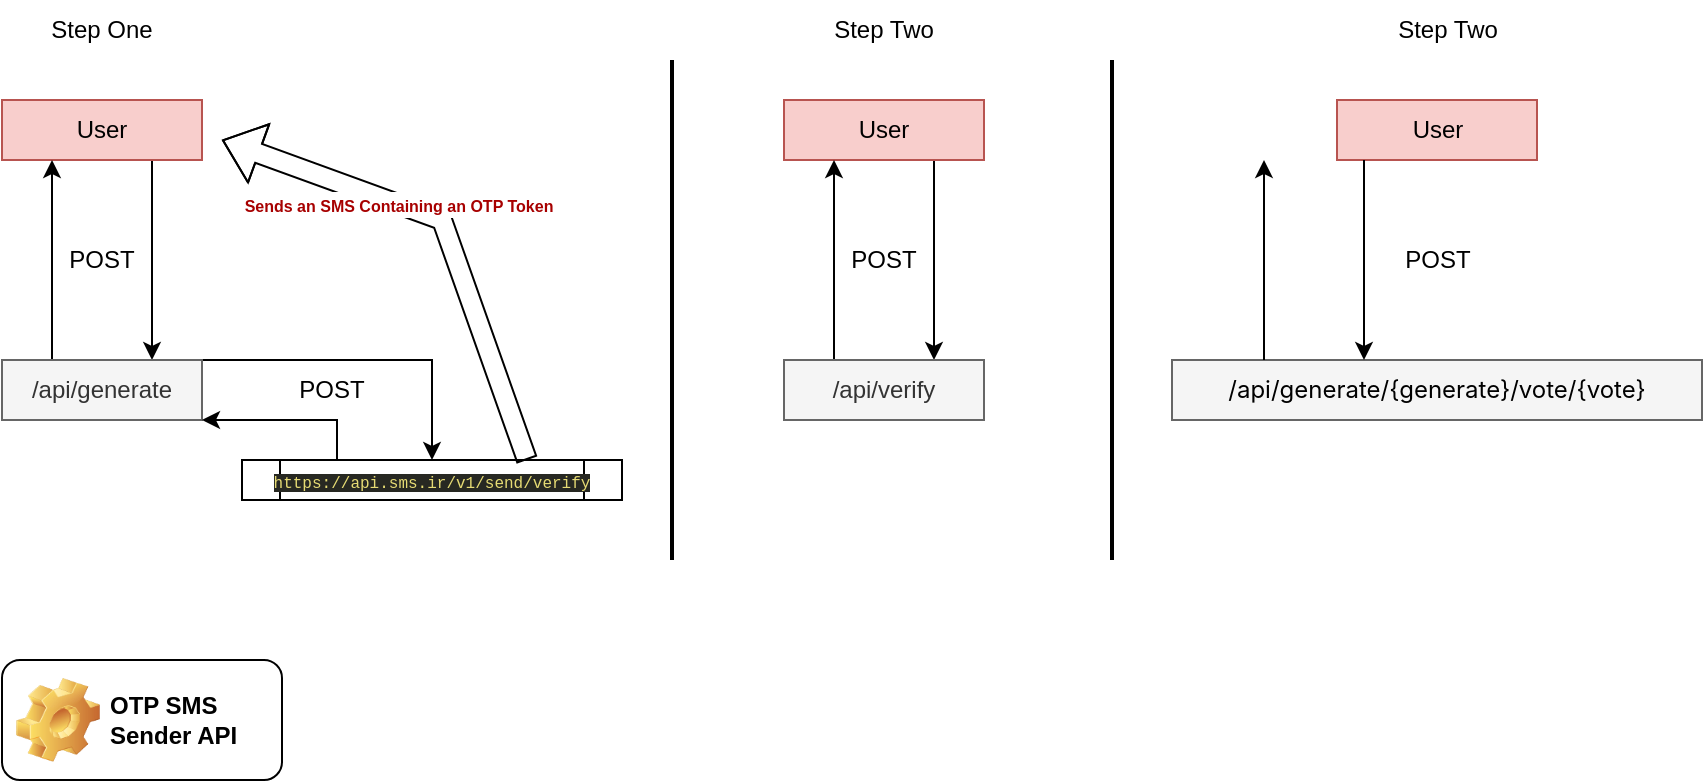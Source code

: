 <mxfile version="28.0.6">
  <diagram name="Page-1" id="VsPK80u84I4SX8wCz1L9">
    <mxGraphModel dx="872" dy="547" grid="1" gridSize="10" guides="1" tooltips="1" connect="1" arrows="1" fold="1" page="1" pageScale="1" pageWidth="1654" pageHeight="1169" math="0" shadow="0">
      <root>
        <mxCell id="0" />
        <mxCell id="1" parent="0" />
        <mxCell id="5nzX1RiBycqc1I2wQRXT-15" style="edgeStyle=orthogonalEdgeStyle;rounded=0;orthogonalLoop=1;jettySize=auto;html=1;exitX=0.75;exitY=1;exitDx=0;exitDy=0;entryX=0.75;entryY=0;entryDx=0;entryDy=0;" edge="1" parent="1" source="5nzX1RiBycqc1I2wQRXT-3" target="5nzX1RiBycqc1I2wQRXT-6">
          <mxGeometry relative="1" as="geometry" />
        </mxCell>
        <mxCell id="5nzX1RiBycqc1I2wQRXT-3" value="User" style="text;html=1;align=center;verticalAlign=middle;whiteSpace=wrap;rounded=0;fillColor=#f8cecc;strokeColor=#b85450;" vertex="1" parent="1">
          <mxGeometry x="140" y="80" width="100" height="30" as="geometry" />
        </mxCell>
        <mxCell id="5nzX1RiBycqc1I2wQRXT-16" style="edgeStyle=orthogonalEdgeStyle;rounded=0;orthogonalLoop=1;jettySize=auto;html=1;exitX=0.25;exitY=0;exitDx=0;exitDy=0;entryX=0.25;entryY=1;entryDx=0;entryDy=0;" edge="1" parent="1" source="5nzX1RiBycqc1I2wQRXT-6" target="5nzX1RiBycqc1I2wQRXT-3">
          <mxGeometry relative="1" as="geometry" />
        </mxCell>
        <mxCell id="5nzX1RiBycqc1I2wQRXT-29" style="edgeStyle=orthogonalEdgeStyle;rounded=0;orthogonalLoop=1;jettySize=auto;html=1;exitX=1;exitY=0;exitDx=0;exitDy=0;entryX=0.5;entryY=0;entryDx=0;entryDy=0;" edge="1" parent="1" source="5nzX1RiBycqc1I2wQRXT-6" target="5nzX1RiBycqc1I2wQRXT-27">
          <mxGeometry relative="1" as="geometry">
            <Array as="points">
              <mxPoint x="355" y="210" />
            </Array>
          </mxGeometry>
        </mxCell>
        <mxCell id="5nzX1RiBycqc1I2wQRXT-6" value="/api/generate" style="text;html=1;align=center;verticalAlign=middle;whiteSpace=wrap;rounded=0;fillColor=#f5f5f5;fontColor=#333333;strokeColor=#666666;" vertex="1" parent="1">
          <mxGeometry x="140" y="210" width="100" height="30" as="geometry" />
        </mxCell>
        <mxCell id="5nzX1RiBycqc1I2wQRXT-17" value="POST" style="text;html=1;align=center;verticalAlign=middle;whiteSpace=wrap;rounded=0;" vertex="1" parent="1">
          <mxGeometry x="165" y="150" width="50" height="20" as="geometry" />
        </mxCell>
        <mxCell id="5nzX1RiBycqc1I2wQRXT-18" value="Step One" style="text;html=1;align=center;verticalAlign=middle;whiteSpace=wrap;rounded=0;" vertex="1" parent="1">
          <mxGeometry x="160" y="30" width="60" height="30" as="geometry" />
        </mxCell>
        <mxCell id="5nzX1RiBycqc1I2wQRXT-19" style="edgeStyle=orthogonalEdgeStyle;rounded=0;orthogonalLoop=1;jettySize=auto;html=1;exitX=0.75;exitY=1;exitDx=0;exitDy=0;entryX=0.75;entryY=0;entryDx=0;entryDy=0;" edge="1" parent="1" source="5nzX1RiBycqc1I2wQRXT-20" target="5nzX1RiBycqc1I2wQRXT-22">
          <mxGeometry relative="1" as="geometry" />
        </mxCell>
        <mxCell id="5nzX1RiBycqc1I2wQRXT-20" value="User" style="text;html=1;align=center;verticalAlign=middle;whiteSpace=wrap;rounded=0;fillColor=#f8cecc;strokeColor=#b85450;" vertex="1" parent="1">
          <mxGeometry x="531" y="80" width="100" height="30" as="geometry" />
        </mxCell>
        <mxCell id="5nzX1RiBycqc1I2wQRXT-21" style="edgeStyle=orthogonalEdgeStyle;rounded=0;orthogonalLoop=1;jettySize=auto;html=1;exitX=0.25;exitY=0;exitDx=0;exitDy=0;entryX=0.25;entryY=1;entryDx=0;entryDy=0;" edge="1" parent="1" source="5nzX1RiBycqc1I2wQRXT-22" target="5nzX1RiBycqc1I2wQRXT-20">
          <mxGeometry relative="1" as="geometry" />
        </mxCell>
        <mxCell id="5nzX1RiBycqc1I2wQRXT-22" value="/api/verify" style="text;html=1;align=center;verticalAlign=middle;whiteSpace=wrap;rounded=0;fillColor=#f5f5f5;fontColor=#333333;strokeColor=#666666;" vertex="1" parent="1">
          <mxGeometry x="531" y="210" width="100" height="30" as="geometry" />
        </mxCell>
        <mxCell id="5nzX1RiBycqc1I2wQRXT-23" value="POST" style="text;html=1;align=center;verticalAlign=middle;whiteSpace=wrap;rounded=0;" vertex="1" parent="1">
          <mxGeometry x="556" y="150" width="50" height="20" as="geometry" />
        </mxCell>
        <mxCell id="5nzX1RiBycqc1I2wQRXT-24" value="Step Two" style="text;html=1;align=center;verticalAlign=middle;whiteSpace=wrap;rounded=0;" vertex="1" parent="1">
          <mxGeometry x="551" y="30" width="60" height="30" as="geometry" />
        </mxCell>
        <mxCell id="5nzX1RiBycqc1I2wQRXT-28" style="edgeStyle=orthogonalEdgeStyle;rounded=0;orthogonalLoop=1;jettySize=auto;html=1;exitX=0.25;exitY=0;exitDx=0;exitDy=0;entryX=1;entryY=1;entryDx=0;entryDy=0;" edge="1" parent="1" source="5nzX1RiBycqc1I2wQRXT-27" target="5nzX1RiBycqc1I2wQRXT-6">
          <mxGeometry relative="1" as="geometry" />
        </mxCell>
        <mxCell id="5nzX1RiBycqc1I2wQRXT-27" value="&lt;span style=&quot;color: rgb(230, 219, 116); font-family: &amp;quot;Times New Roman (Headings CS)&amp;quot;, Consolas, &amp;quot;Courier New&amp;quot;, monospace; font-size: 8px; white-space: pre; background-color: rgb(39, 40, 34);&quot;&gt;https://api.sms.ir/v1/send/verify&lt;/span&gt;" style="shape=process;whiteSpace=wrap;html=1;backgroundOutline=1;" vertex="1" parent="1">
          <mxGeometry x="260" y="260" width="190" height="20" as="geometry" />
        </mxCell>
        <mxCell id="5nzX1RiBycqc1I2wQRXT-30" value="POST" style="text;html=1;align=center;verticalAlign=middle;whiteSpace=wrap;rounded=0;" vertex="1" parent="1">
          <mxGeometry x="280" y="215" width="50" height="20" as="geometry" />
        </mxCell>
        <mxCell id="5nzX1RiBycqc1I2wQRXT-31" value="" style="shape=flexArrow;endArrow=classic;html=1;rounded=0;exitX=0.75;exitY=0;exitDx=0;exitDy=0;" edge="1" parent="1" source="5nzX1RiBycqc1I2wQRXT-27">
          <mxGeometry width="50" height="50" relative="1" as="geometry">
            <mxPoint x="420" y="210" as="sourcePoint" />
            <mxPoint x="250" y="100" as="targetPoint" />
            <Array as="points">
              <mxPoint x="360" y="140" />
            </Array>
          </mxGeometry>
        </mxCell>
        <mxCell id="5nzX1RiBycqc1I2wQRXT-32" value="&lt;font style=&quot;font-size: 8px; color: rgb(167, 0, 0);&quot;&gt;&lt;b&gt;Sends an SMS Containing an OTP Token&lt;/b&gt;&lt;/font&gt;" style="edgeLabel;html=1;align=center;verticalAlign=middle;resizable=0;points=[];" vertex="1" connectable="0" parent="5nzX1RiBycqc1I2wQRXT-31">
          <mxGeometry x="0.242" relative="1" as="geometry">
            <mxPoint as="offset" />
          </mxGeometry>
        </mxCell>
        <mxCell id="5nzX1RiBycqc1I2wQRXT-34" value="User" style="text;html=1;align=center;verticalAlign=middle;whiteSpace=wrap;rounded=0;fillColor=#f8cecc;strokeColor=#b85450;" vertex="1" parent="1">
          <mxGeometry x="807.5" y="80" width="100" height="30" as="geometry" />
        </mxCell>
        <mxCell id="5nzX1RiBycqc1I2wQRXT-36" value="&lt;span style=&quot;font-family: Inter, system-ui, -apple-system, BlinkMacSystemFont, &amp;quot;Segoe UI&amp;quot;, Roboto, Oxygen, Ubuntu, Cantarell, &amp;quot;Fira Sans&amp;quot;, &amp;quot;Droid Sans&amp;quot;, Helvetica, Arial, sans-serif; text-align: left; white-space-collapse: preserve;&quot;&gt;&lt;font style=&quot;color: rgb(0, 0, 0);&quot;&gt;/api/generate/{generate}/vote/{vote}&lt;/font&gt;&lt;/span&gt;" style="text;html=1;align=center;verticalAlign=middle;whiteSpace=wrap;rounded=0;fillColor=#f5f5f5;fontColor=#333333;strokeColor=#666666;" vertex="1" parent="1">
          <mxGeometry x="725" y="210" width="265" height="30" as="geometry" />
        </mxCell>
        <mxCell id="5nzX1RiBycqc1I2wQRXT-37" value="POST" style="text;html=1;align=center;verticalAlign=middle;whiteSpace=wrap;rounded=0;" vertex="1" parent="1">
          <mxGeometry x="832.5" y="150" width="50" height="20" as="geometry" />
        </mxCell>
        <mxCell id="5nzX1RiBycqc1I2wQRXT-38" value="Step Two" style="text;html=1;align=center;verticalAlign=middle;whiteSpace=wrap;rounded=0;" vertex="1" parent="1">
          <mxGeometry x="832.5" y="30" width="60" height="30" as="geometry" />
        </mxCell>
        <mxCell id="5nzX1RiBycqc1I2wQRXT-39" value="" style="line;strokeWidth=2;direction=south;html=1;" vertex="1" parent="1">
          <mxGeometry x="470" y="60" width="10" height="250" as="geometry" />
        </mxCell>
        <mxCell id="5nzX1RiBycqc1I2wQRXT-40" value="" style="line;strokeWidth=2;direction=south;html=1;" vertex="1" parent="1">
          <mxGeometry x="690" y="60" width="10" height="250" as="geometry" />
        </mxCell>
        <mxCell id="5nzX1RiBycqc1I2wQRXT-41" value="OTP SMS Sender API" style="label;whiteSpace=wrap;html=1;image=img/clipart/Gear_128x128.png" vertex="1" parent="1">
          <mxGeometry x="140" y="360" width="140" height="60" as="geometry" />
        </mxCell>
        <mxCell id="5nzX1RiBycqc1I2wQRXT-46" style="edgeStyle=orthogonalEdgeStyle;rounded=0;orthogonalLoop=1;jettySize=auto;html=1;exitX=0.75;exitY=1;exitDx=0;exitDy=0;entryX=0.75;entryY=0;entryDx=0;entryDy=0;" edge="1" parent="1">
          <mxGeometry relative="1" as="geometry">
            <mxPoint x="821" y="110" as="sourcePoint" />
            <mxPoint x="821" y="210" as="targetPoint" />
          </mxGeometry>
        </mxCell>
        <mxCell id="5nzX1RiBycqc1I2wQRXT-47" style="edgeStyle=orthogonalEdgeStyle;rounded=0;orthogonalLoop=1;jettySize=auto;html=1;exitX=0.25;exitY=0;exitDx=0;exitDy=0;entryX=0.25;entryY=1;entryDx=0;entryDy=0;" edge="1" parent="1">
          <mxGeometry relative="1" as="geometry">
            <mxPoint x="771" y="210" as="sourcePoint" />
            <mxPoint x="771" y="110" as="targetPoint" />
          </mxGeometry>
        </mxCell>
      </root>
    </mxGraphModel>
  </diagram>
</mxfile>
